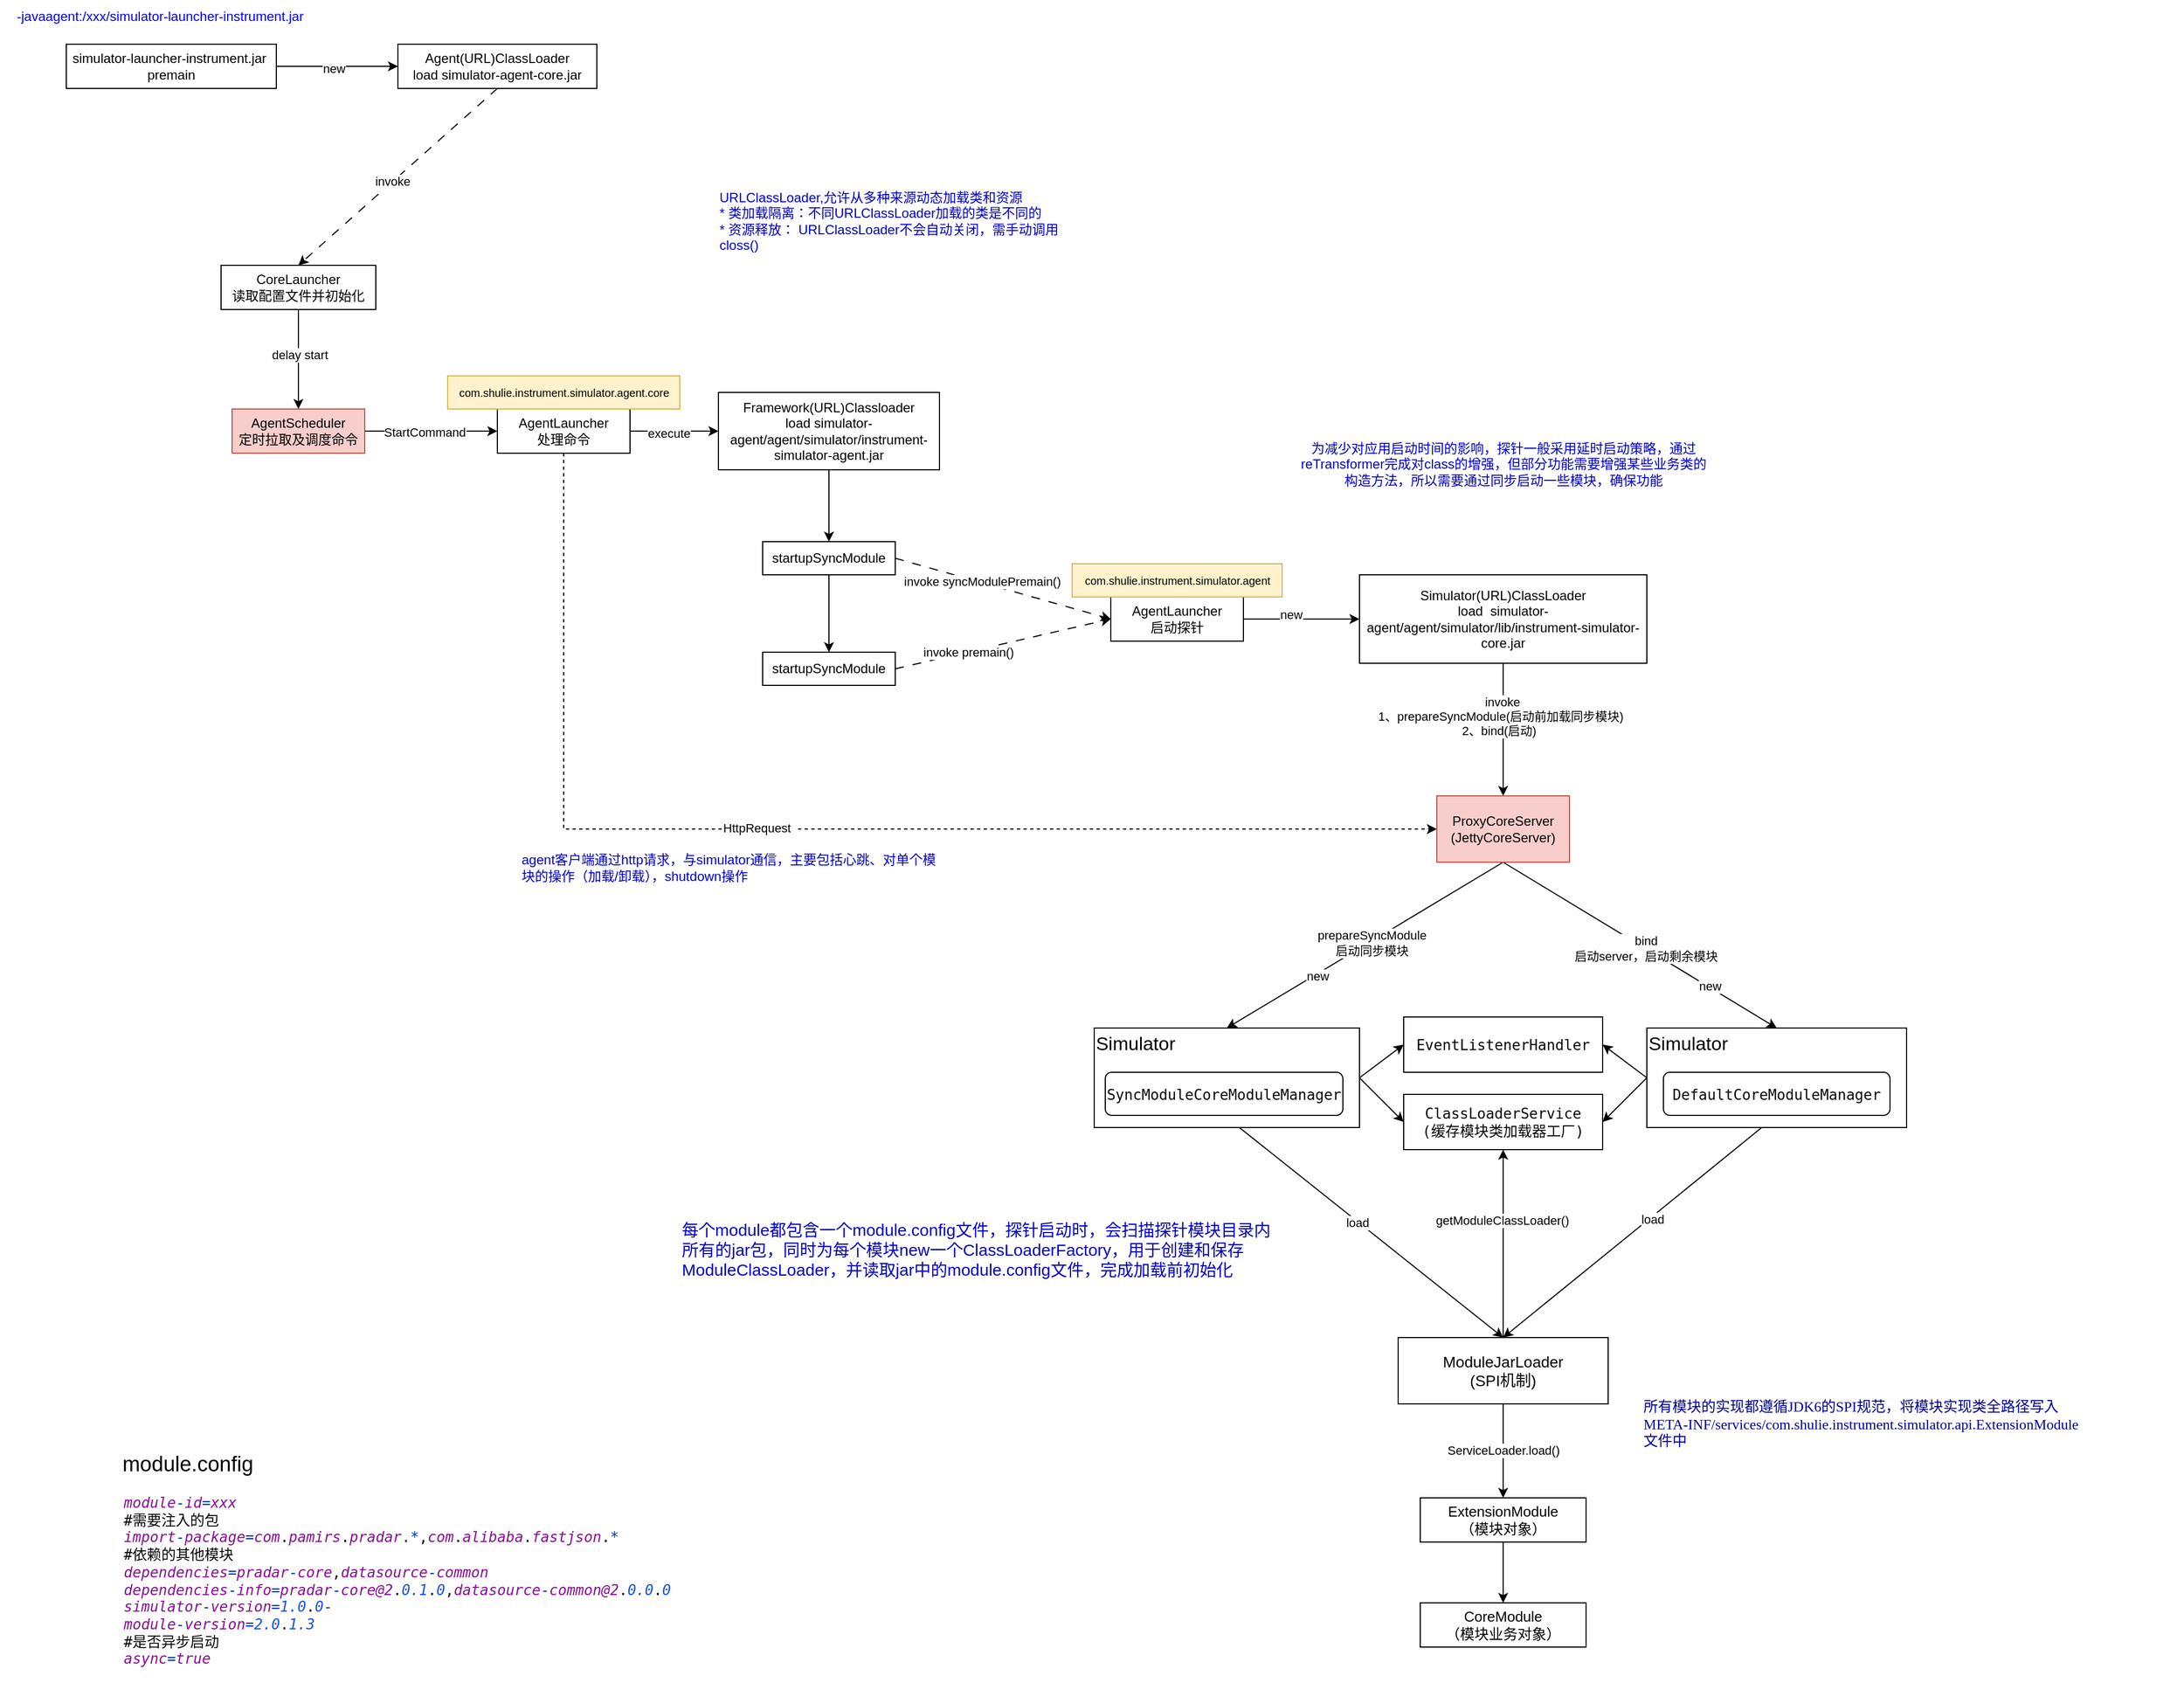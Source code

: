 <mxfile version="26.0.13">
  <diagram name="第 1 页" id="cuuhZO4sGBkkfmhWdIKt">
    <mxGraphModel dx="2762" dy="872" grid="1" gridSize="10" guides="1" tooltips="1" connect="1" arrows="1" fold="1" page="1" pageScale="1" pageWidth="1169" pageHeight="827" math="0" shadow="0">
      <root>
        <mxCell id="0" />
        <mxCell id="1" parent="0" />
        <mxCell id="6SYbwh5iBH1BAqZjLgfn-6" style="edgeStyle=orthogonalEdgeStyle;rounded=0;orthogonalLoop=1;jettySize=auto;html=1;exitX=1;exitY=0.5;exitDx=0;exitDy=0;" parent="1" source="6SYbwh5iBH1BAqZjLgfn-1" target="6SYbwh5iBH1BAqZjLgfn-3" edge="1">
          <mxGeometry relative="1" as="geometry" />
        </mxCell>
        <mxCell id="EA3H9a7Re5yyV5uBfJws-6" value="new" style="edgeLabel;html=1;align=center;verticalAlign=middle;resizable=0;points=[];" vertex="1" connectable="0" parent="6SYbwh5iBH1BAqZjLgfn-6">
          <mxGeometry x="-0.081" y="-2" relative="1" as="geometry">
            <mxPoint x="1" as="offset" />
          </mxGeometry>
        </mxCell>
        <mxCell id="6SYbwh5iBH1BAqZjLgfn-1" value="simulator-launcher-instrument.jar&amp;nbsp;&lt;br&gt;premain" style="rounded=0;whiteSpace=wrap;html=1;" parent="1" vertex="1">
          <mxGeometry x="-30" y="160" width="190" height="40" as="geometry" />
        </mxCell>
        <mxCell id="6SYbwh5iBH1BAqZjLgfn-8" style="rounded=0;orthogonalLoop=1;jettySize=auto;html=1;exitX=0.5;exitY=1;exitDx=0;exitDy=0;entryX=0.5;entryY=0;entryDx=0;entryDy=0;dashed=1;dashPattern=8 8;" parent="1" source="6SYbwh5iBH1BAqZjLgfn-3" target="6SYbwh5iBH1BAqZjLgfn-7" edge="1">
          <mxGeometry relative="1" as="geometry" />
        </mxCell>
        <mxCell id="6SYbwh5iBH1BAqZjLgfn-9" value="invoke" style="edgeLabel;html=1;align=center;verticalAlign=middle;resizable=0;points=[];" parent="6SYbwh5iBH1BAqZjLgfn-8" vertex="1" connectable="0">
          <mxGeometry x="0.056" y="-1" relative="1" as="geometry">
            <mxPoint as="offset" />
          </mxGeometry>
        </mxCell>
        <mxCell id="6SYbwh5iBH1BAqZjLgfn-3" value="Agent(URL)ClassLoader&lt;br&gt;load simulator-agent-core.jar" style="rounded=0;whiteSpace=wrap;html=1;" parent="1" vertex="1">
          <mxGeometry x="270" y="160" width="180" height="40" as="geometry" />
        </mxCell>
        <mxCell id="6SYbwh5iBH1BAqZjLgfn-17" style="rounded=0;orthogonalLoop=1;jettySize=auto;html=1;exitX=0.5;exitY=1;exitDx=0;exitDy=0;entryX=0.5;entryY=0;entryDx=0;entryDy=0;" parent="1" source="6SYbwh5iBH1BAqZjLgfn-7" target="6SYbwh5iBH1BAqZjLgfn-14" edge="1">
          <mxGeometry relative="1" as="geometry" />
        </mxCell>
        <mxCell id="6SYbwh5iBH1BAqZjLgfn-18" value="delay start" style="edgeLabel;html=1;align=center;verticalAlign=middle;resizable=0;points=[];" parent="6SYbwh5iBH1BAqZjLgfn-17" vertex="1" connectable="0">
          <mxGeometry x="-0.089" y="1" relative="1" as="geometry">
            <mxPoint as="offset" />
          </mxGeometry>
        </mxCell>
        <mxCell id="6SYbwh5iBH1BAqZjLgfn-7" value="CoreLauncher&lt;br&gt;读取配置文件并初始化" style="rounded=0;whiteSpace=wrap;html=1;" parent="1" vertex="1">
          <mxGeometry x="110" y="360" width="140" height="40" as="geometry" />
        </mxCell>
        <mxCell id="6SYbwh5iBH1BAqZjLgfn-22" value="" style="edgeStyle=orthogonalEdgeStyle;rounded=0;orthogonalLoop=1;jettySize=auto;html=1;" parent="1" source="6SYbwh5iBH1BAqZjLgfn-13" target="6SYbwh5iBH1BAqZjLgfn-21" edge="1">
          <mxGeometry relative="1" as="geometry" />
        </mxCell>
        <mxCell id="6SYbwh5iBH1BAqZjLgfn-27" value="execute" style="edgeLabel;html=1;align=center;verticalAlign=middle;resizable=0;points=[];" parent="6SYbwh5iBH1BAqZjLgfn-22" vertex="1" connectable="0">
          <mxGeometry x="-0.125" y="-2" relative="1" as="geometry">
            <mxPoint as="offset" />
          </mxGeometry>
        </mxCell>
        <mxCell id="EA3H9a7Re5yyV5uBfJws-1" value="" style="edgeStyle=orthogonalEdgeStyle;rounded=0;orthogonalLoop=1;jettySize=auto;html=1;" edge="1" parent="1" source="6SYbwh5iBH1BAqZjLgfn-13" target="6SYbwh5iBH1BAqZjLgfn-33">
          <mxGeometry relative="1" as="geometry" />
        </mxCell>
        <mxCell id="EA3H9a7Re5yyV5uBfJws-2" style="edgeStyle=orthogonalEdgeStyle;rounded=0;orthogonalLoop=1;jettySize=auto;html=1;exitX=0.5;exitY=1;exitDx=0;exitDy=0;entryX=0;entryY=0.5;entryDx=0;entryDy=0;dashed=1;" edge="1" parent="1" source="6SYbwh5iBH1BAqZjLgfn-13" target="6SYbwh5iBH1BAqZjLgfn-46">
          <mxGeometry relative="1" as="geometry">
            <mxPoint x="1010" y="890" as="targetPoint" />
          </mxGeometry>
        </mxCell>
        <mxCell id="EA3H9a7Re5yyV5uBfJws-3" value="HttpRequest&amp;nbsp;" style="edgeLabel;html=1;align=center;verticalAlign=middle;resizable=0;points=[];" vertex="1" connectable="0" parent="EA3H9a7Re5yyV5uBfJws-2">
          <mxGeometry x="-0.088" y="1" relative="1" as="geometry">
            <mxPoint as="offset" />
          </mxGeometry>
        </mxCell>
        <mxCell id="6SYbwh5iBH1BAqZjLgfn-13" value="AgentLauncher&lt;br&gt;处理命令" style="rounded=0;whiteSpace=wrap;html=1;" parent="1" vertex="1">
          <mxGeometry x="360" y="490" width="120" height="40" as="geometry" />
        </mxCell>
        <mxCell id="6SYbwh5iBH1BAqZjLgfn-15" style="edgeStyle=orthogonalEdgeStyle;rounded=0;orthogonalLoop=1;jettySize=auto;html=1;exitX=1;exitY=0.5;exitDx=0;exitDy=0;entryX=0;entryY=0.5;entryDx=0;entryDy=0;" parent="1" source="6SYbwh5iBH1BAqZjLgfn-14" target="6SYbwh5iBH1BAqZjLgfn-13" edge="1">
          <mxGeometry relative="1" as="geometry" />
        </mxCell>
        <mxCell id="6SYbwh5iBH1BAqZjLgfn-16" value="StartCommand" style="edgeLabel;html=1;align=center;verticalAlign=middle;resizable=0;points=[];" parent="6SYbwh5iBH1BAqZjLgfn-15" vertex="1" connectable="0">
          <mxGeometry x="-0.1" y="-1" relative="1" as="geometry">
            <mxPoint as="offset" />
          </mxGeometry>
        </mxCell>
        <mxCell id="6SYbwh5iBH1BAqZjLgfn-14" value="AgentScheduler&lt;br&gt;定时拉取及调度命令" style="rounded=0;whiteSpace=wrap;html=1;fillColor=#f8cecc;strokeColor=#b85450;" parent="1" vertex="1">
          <mxGeometry x="120" y="490" width="120" height="40" as="geometry" />
        </mxCell>
        <mxCell id="6SYbwh5iBH1BAqZjLgfn-26" style="edgeStyle=orthogonalEdgeStyle;rounded=0;orthogonalLoop=1;jettySize=auto;html=1;exitX=0.5;exitY=1;exitDx=0;exitDy=0;entryX=0.5;entryY=0;entryDx=0;entryDy=0;" parent="1" source="6SYbwh5iBH1BAqZjLgfn-19" target="6SYbwh5iBH1BAqZjLgfn-20" edge="1">
          <mxGeometry relative="1" as="geometry" />
        </mxCell>
        <mxCell id="6SYbwh5iBH1BAqZjLgfn-38" style="rounded=0;orthogonalLoop=1;jettySize=auto;html=1;exitX=1;exitY=0.5;exitDx=0;exitDy=0;entryX=0;entryY=0.5;entryDx=0;entryDy=0;dashed=1;dashPattern=8 8;" parent="1" source="6SYbwh5iBH1BAqZjLgfn-19" target="6SYbwh5iBH1BAqZjLgfn-35" edge="1">
          <mxGeometry relative="1" as="geometry" />
        </mxCell>
        <mxCell id="6SYbwh5iBH1BAqZjLgfn-40" value="invoke syncModulePremain()&lt;span style=&quot;background-color: light-dark(#ffffff, var(--ge-dark-color, #121212)); color: light-dark(rgb(0, 0, 0), rgb(255, 255, 255));&quot;&gt;&amp;nbsp;&lt;/span&gt;" style="edgeLabel;html=1;align=center;verticalAlign=middle;resizable=0;points=[];" parent="6SYbwh5iBH1BAqZjLgfn-38" vertex="1" connectable="0">
          <mxGeometry x="-0.478" relative="1" as="geometry">
            <mxPoint x="29" y="6" as="offset" />
          </mxGeometry>
        </mxCell>
        <mxCell id="6SYbwh5iBH1BAqZjLgfn-19" value="startupSyncModule" style="rounded=0;whiteSpace=wrap;html=1;" parent="1" vertex="1">
          <mxGeometry x="600" y="610" width="120" height="30" as="geometry" />
        </mxCell>
        <mxCell id="6SYbwh5iBH1BAqZjLgfn-39" style="rounded=0;orthogonalLoop=1;jettySize=auto;html=1;exitX=1;exitY=0.5;exitDx=0;exitDy=0;entryX=0;entryY=0.5;entryDx=0;entryDy=0;dashed=1;dashPattern=8 8;" parent="1" source="6SYbwh5iBH1BAqZjLgfn-20" target="6SYbwh5iBH1BAqZjLgfn-35" edge="1">
          <mxGeometry relative="1" as="geometry" />
        </mxCell>
        <mxCell id="6SYbwh5iBH1BAqZjLgfn-41" value="invoke premain()" style="edgeLabel;html=1;align=center;verticalAlign=middle;resizable=0;points=[];" parent="6SYbwh5iBH1BAqZjLgfn-39" vertex="1" connectable="0">
          <mxGeometry x="-0.324" relative="1" as="geometry">
            <mxPoint as="offset" />
          </mxGeometry>
        </mxCell>
        <mxCell id="6SYbwh5iBH1BAqZjLgfn-20" value="startupSyncModule" style="rounded=0;whiteSpace=wrap;html=1;" parent="1" vertex="1">
          <mxGeometry x="600" y="710" width="120" height="30" as="geometry" />
        </mxCell>
        <mxCell id="6SYbwh5iBH1BAqZjLgfn-25" style="edgeStyle=orthogonalEdgeStyle;rounded=0;orthogonalLoop=1;jettySize=auto;html=1;exitX=0.5;exitY=1;exitDx=0;exitDy=0;entryX=0.5;entryY=0;entryDx=0;entryDy=0;" parent="1" source="6SYbwh5iBH1BAqZjLgfn-21" target="6SYbwh5iBH1BAqZjLgfn-19" edge="1">
          <mxGeometry relative="1" as="geometry" />
        </mxCell>
        <mxCell id="6SYbwh5iBH1BAqZjLgfn-21" value="Framework(URL)Classloader&lt;br&gt;load&amp;nbsp;simulator-agent/agent/simulator/instrument-simulator-agent.jar" style="rounded=0;whiteSpace=wrap;html=1;" parent="1" vertex="1">
          <mxGeometry x="560" y="475" width="200" height="70" as="geometry" />
        </mxCell>
        <mxCell id="6SYbwh5iBH1BAqZjLgfn-33" value="&lt;font style=&quot;font-size: 10px;&quot;&gt;com.shulie.instrument.simulator&lt;/font&gt;&lt;span style=&quot;font-size: 10px; background-color: transparent; color: light-dark(rgb(0, 0, 0), rgb(255, 255, 255));&quot;&gt;.agent.core&lt;/span&gt;" style="text;html=1;align=center;verticalAlign=middle;resizable=0;points=[];autosize=1;strokeColor=#d6b656;fillColor=#fff2cc;" parent="1" vertex="1">
          <mxGeometry x="315" y="460" width="210" height="30" as="geometry" />
        </mxCell>
        <mxCell id="6SYbwh5iBH1BAqZjLgfn-44" style="edgeStyle=orthogonalEdgeStyle;rounded=0;orthogonalLoop=1;jettySize=auto;html=1;exitX=1;exitY=0.5;exitDx=0;exitDy=0;entryX=0;entryY=0.5;entryDx=0;entryDy=0;" parent="1" source="6SYbwh5iBH1BAqZjLgfn-35" target="6SYbwh5iBH1BAqZjLgfn-43" edge="1">
          <mxGeometry relative="1" as="geometry" />
        </mxCell>
        <mxCell id="EA3H9a7Re5yyV5uBfJws-5" value="new" style="edgeLabel;html=1;align=center;verticalAlign=middle;resizable=0;points=[];" vertex="1" connectable="0" parent="6SYbwh5iBH1BAqZjLgfn-44">
          <mxGeometry x="-0.186" y="4" relative="1" as="geometry">
            <mxPoint as="offset" />
          </mxGeometry>
        </mxCell>
        <mxCell id="6SYbwh5iBH1BAqZjLgfn-35" value="AgentLauncher&lt;br&gt;启动探针" style="rounded=0;whiteSpace=wrap;html=1;" parent="1" vertex="1">
          <mxGeometry x="915" y="660" width="120" height="40" as="geometry" />
        </mxCell>
        <mxCell id="6SYbwh5iBH1BAqZjLgfn-37" value="&lt;font style=&quot;font-size: 10px;&quot;&gt;com.shulie.instrument.simulator&lt;/font&gt;&lt;span style=&quot;font-size: 10px; background-color: transparent; color: light-dark(rgb(0, 0, 0), rgb(255, 255, 255));&quot;&gt;.agent&lt;/span&gt;" style="text;html=1;align=center;verticalAlign=middle;resizable=0;points=[];autosize=1;strokeColor=#d6b656;fillColor=#fff2cc;" parent="1" vertex="1">
          <mxGeometry x="880" y="630" width="190" height="30" as="geometry" />
        </mxCell>
        <mxCell id="6SYbwh5iBH1BAqZjLgfn-47" style="edgeStyle=orthogonalEdgeStyle;rounded=0;orthogonalLoop=1;jettySize=auto;html=1;exitX=0.5;exitY=1;exitDx=0;exitDy=0;entryX=0.5;entryY=0;entryDx=0;entryDy=0;" parent="1" source="6SYbwh5iBH1BAqZjLgfn-43" target="6SYbwh5iBH1BAqZjLgfn-46" edge="1">
          <mxGeometry relative="1" as="geometry" />
        </mxCell>
        <mxCell id="6SYbwh5iBH1BAqZjLgfn-48" value="invoke &lt;br&gt;1、prepareSyncModule(启动前加载同步模块)&lt;span style=&quot;background-color: light-dark(#ffffff, var(--ge-dark-color, #121212)); color: light-dark(rgb(0, 0, 0), rgb(255, 255, 255));&quot;&gt;&amp;nbsp;&lt;br&gt;2、bind(启动)&amp;nbsp;&amp;nbsp;&lt;/span&gt;" style="edgeLabel;html=1;align=center;verticalAlign=middle;resizable=0;points=[];" parent="6SYbwh5iBH1BAqZjLgfn-47" vertex="1" connectable="0">
          <mxGeometry x="-0.2" y="-1" relative="1" as="geometry">
            <mxPoint as="offset" />
          </mxGeometry>
        </mxCell>
        <mxCell id="6SYbwh5iBH1BAqZjLgfn-43" value="Simulator(URL)ClassLoader&lt;br&gt;load&amp;nbsp; simulator-agent/agent/simulator/lib/instrument-simulator-core.jar" style="rounded=0;whiteSpace=wrap;html=1;" parent="1" vertex="1">
          <mxGeometry x="1140" y="640" width="260" height="80" as="geometry" />
        </mxCell>
        <mxCell id="6SYbwh5iBH1BAqZjLgfn-54" style="rounded=0;orthogonalLoop=1;jettySize=auto;html=1;exitX=0.5;exitY=1;exitDx=0;exitDy=0;entryX=0.5;entryY=0;entryDx=0;entryDy=0;" parent="1" source="6SYbwh5iBH1BAqZjLgfn-46" target="6SYbwh5iBH1BAqZjLgfn-51" edge="1">
          <mxGeometry relative="1" as="geometry" />
        </mxCell>
        <mxCell id="6SYbwh5iBH1BAqZjLgfn-56" value="prepareSyncModule&lt;br&gt;启动同步模块" style="edgeLabel;html=1;align=center;verticalAlign=middle;resizable=0;points=[];" parent="6SYbwh5iBH1BAqZjLgfn-54" vertex="1" connectable="0">
          <mxGeometry x="-0.041" y="1" relative="1" as="geometry">
            <mxPoint as="offset" />
          </mxGeometry>
        </mxCell>
        <mxCell id="EA3H9a7Re5yyV5uBfJws-21" value="new" style="edgeLabel;html=1;align=center;verticalAlign=middle;resizable=0;points=[];" vertex="1" connectable="0" parent="6SYbwh5iBH1BAqZjLgfn-54">
          <mxGeometry x="0.353" y="2" relative="1" as="geometry">
            <mxPoint as="offset" />
          </mxGeometry>
        </mxCell>
        <mxCell id="6SYbwh5iBH1BAqZjLgfn-55" style="rounded=0;orthogonalLoop=1;jettySize=auto;html=1;exitX=0.5;exitY=1;exitDx=0;exitDy=0;entryX=0.5;entryY=0;entryDx=0;entryDy=0;" parent="1" source="6SYbwh5iBH1BAqZjLgfn-46" target="6SYbwh5iBH1BAqZjLgfn-53" edge="1">
          <mxGeometry relative="1" as="geometry" />
        </mxCell>
        <mxCell id="6SYbwh5iBH1BAqZjLgfn-57" value="bind&lt;br&gt;启动server，启动剩余模块" style="edgeLabel;html=1;align=center;verticalAlign=middle;resizable=0;points=[];" parent="6SYbwh5iBH1BAqZjLgfn-55" vertex="1" connectable="0">
          <mxGeometry x="0.039" relative="1" as="geometry">
            <mxPoint as="offset" />
          </mxGeometry>
        </mxCell>
        <mxCell id="EA3H9a7Re5yyV5uBfJws-22" value="new" style="edgeLabel;html=1;align=center;verticalAlign=middle;resizable=0;points=[];" vertex="1" connectable="0" parent="6SYbwh5iBH1BAqZjLgfn-55">
          <mxGeometry x="0.502" y="1" relative="1" as="geometry">
            <mxPoint as="offset" />
          </mxGeometry>
        </mxCell>
        <mxCell id="6SYbwh5iBH1BAqZjLgfn-46" value="ProxyCoreServer&lt;br&gt;(JettyCoreServer)" style="rounded=0;whiteSpace=wrap;html=1;fillColor=#f8cecc;strokeColor=#b85450;" parent="1" vertex="1">
          <mxGeometry x="1210" y="840" width="120" height="60" as="geometry" />
        </mxCell>
        <mxCell id="6SYbwh5iBH1BAqZjLgfn-49" value="&lt;div style=&quot;text-align: left;&quot;&gt;&lt;font style=&quot;color: rgb(0, 0, 204);&quot;&gt;&lt;span style=&quot;background-color: transparent;&quot;&gt;URLClassLoader,&lt;/span&gt;&lt;span style=&quot;background-color: transparent;&quot;&gt;允许从多种来源动态加载类和资源&lt;/span&gt;&lt;/font&gt;&lt;/div&gt;&lt;div style=&quot;text-align: left;&quot;&gt;&lt;font style=&quot;color: rgb(0, 0, 204);&quot;&gt;* 类加载隔离：不同URLClassLoader加载的类是不同的&lt;br&gt;* 资源释放： URLClassLoader不会自动关闭，需手动调用closs()&lt;/font&gt;&lt;/div&gt;" style="text;html=1;align=center;verticalAlign=middle;whiteSpace=wrap;rounded=0;" parent="1" vertex="1">
          <mxGeometry x="560" y="280" width="340" height="80" as="geometry" />
        </mxCell>
        <mxCell id="6SYbwh5iBH1BAqZjLgfn-50" value="&lt;font style=&quot;color: rgb(0, 0, 204);&quot;&gt;为减少对应用启动时间的影响，探针一般采用延时启动策略，通过reTransformer完成对class的增强，但部分功能需要增强某些业务类的构造方法，所以需要通过同步启动一些模块，确保功能&lt;/font&gt;" style="text;html=1;align=center;verticalAlign=middle;whiteSpace=wrap;rounded=0;" parent="1" vertex="1">
          <mxGeometry x="1084.5" y="500" width="371" height="80" as="geometry" />
        </mxCell>
        <mxCell id="EA3H9a7Re5yyV5uBfJws-12" style="rounded=0;orthogonalLoop=1;jettySize=auto;html=1;exitX=1;exitY=0.5;exitDx=0;exitDy=0;entryX=0;entryY=0.5;entryDx=0;entryDy=0;" edge="1" parent="1" source="6SYbwh5iBH1BAqZjLgfn-51" target="EA3H9a7Re5yyV5uBfJws-7">
          <mxGeometry relative="1" as="geometry" />
        </mxCell>
        <mxCell id="EA3H9a7Re5yyV5uBfJws-13" style="rounded=0;orthogonalLoop=1;jettySize=auto;html=1;exitX=1;exitY=0.5;exitDx=0;exitDy=0;entryX=0;entryY=0.5;entryDx=0;entryDy=0;" edge="1" parent="1" source="6SYbwh5iBH1BAqZjLgfn-51" target="EA3H9a7Re5yyV5uBfJws-10">
          <mxGeometry relative="1" as="geometry" />
        </mxCell>
        <mxCell id="EA3H9a7Re5yyV5uBfJws-29" style="rounded=0;orthogonalLoop=1;jettySize=auto;html=1;exitX=0.5;exitY=1;exitDx=0;exitDy=0;entryX=0.5;entryY=0;entryDx=0;entryDy=0;" edge="1" parent="1" source="EA3H9a7Re5yyV5uBfJws-19" target="EA3H9a7Re5yyV5uBfJws-28">
          <mxGeometry relative="1" as="geometry" />
        </mxCell>
        <mxCell id="EA3H9a7Re5yyV5uBfJws-33" value="load" style="edgeLabel;html=1;align=center;verticalAlign=middle;resizable=0;points=[];" vertex="1" connectable="0" parent="EA3H9a7Re5yyV5uBfJws-29">
          <mxGeometry x="-0.042" y="-1" relative="1" as="geometry">
            <mxPoint as="offset" />
          </mxGeometry>
        </mxCell>
        <mxCell id="6SYbwh5iBH1BAqZjLgfn-51" value="&lt;div style=&quot;background-color: rgb(255, 255, 255); color: rgb(8, 8, 8);&quot;&gt;&lt;pre style=&quot;font-family:&#39;JetBrains Mono&#39;,monospace;font-size:9.8pt;&quot;&gt;&lt;div style=&quot;text-align: left;&quot;&gt;&lt;br&gt;&lt;/div&gt;&lt;/pre&gt;&lt;/div&gt;" style="rounded=0;whiteSpace=wrap;html=1;" parent="1" vertex="1">
          <mxGeometry x="900" y="1050" width="240" height="90" as="geometry" />
        </mxCell>
        <mxCell id="EA3H9a7Re5yyV5uBfJws-14" style="rounded=0;orthogonalLoop=1;jettySize=auto;html=1;exitX=0;exitY=0.5;exitDx=0;exitDy=0;entryX=1;entryY=0.5;entryDx=0;entryDy=0;" edge="1" parent="1" source="6SYbwh5iBH1BAqZjLgfn-53" target="EA3H9a7Re5yyV5uBfJws-7">
          <mxGeometry relative="1" as="geometry" />
        </mxCell>
        <mxCell id="EA3H9a7Re5yyV5uBfJws-15" style="rounded=0;orthogonalLoop=1;jettySize=auto;html=1;exitX=0;exitY=0.5;exitDx=0;exitDy=0;entryX=1;entryY=0.5;entryDx=0;entryDy=0;" edge="1" parent="1" source="6SYbwh5iBH1BAqZjLgfn-53" target="EA3H9a7Re5yyV5uBfJws-10">
          <mxGeometry relative="1" as="geometry" />
        </mxCell>
        <mxCell id="EA3H9a7Re5yyV5uBfJws-30" style="rounded=0;orthogonalLoop=1;jettySize=auto;html=1;exitX=0.5;exitY=1;exitDx=0;exitDy=0;entryX=0.5;entryY=0;entryDx=0;entryDy=0;" edge="1" parent="1" source="EA3H9a7Re5yyV5uBfJws-20" target="EA3H9a7Re5yyV5uBfJws-28">
          <mxGeometry relative="1" as="geometry" />
        </mxCell>
        <mxCell id="EA3H9a7Re5yyV5uBfJws-34" value="load" style="edgeLabel;html=1;align=center;verticalAlign=middle;resizable=0;points=[];" vertex="1" connectable="0" parent="EA3H9a7Re5yyV5uBfJws-30">
          <mxGeometry x="-0.079" y="2" relative="1" as="geometry">
            <mxPoint as="offset" />
          </mxGeometry>
        </mxCell>
        <mxCell id="6SYbwh5iBH1BAqZjLgfn-53" value="&lt;div style=&quot;background-color: rgb(255, 255, 255); color: rgb(8, 8, 8);&quot;&gt;&lt;pre style=&quot;font-family:&#39;JetBrains Mono&#39;,monospace;font-size:9.8pt;&quot;&gt;&lt;br&gt;&lt;/pre&gt;&lt;/div&gt;" style="rounded=0;whiteSpace=wrap;html=1;" parent="1" vertex="1">
          <mxGeometry x="1400" y="1050" width="235" height="90" as="geometry" />
        </mxCell>
        <mxCell id="6SYbwh5iBH1BAqZjLgfn-61" value="&lt;font style=&quot;color: rgb(0, 0, 255);&quot;&gt;&lt;span style=&quot;text-align: left; text-wrap-mode: nowrap;&quot;&gt;-javaagent:/xxx/&lt;/span&gt;&lt;span style=&quot;text-align: left;&quot;&gt;simulator-launcher-instrument.jar&lt;/span&gt;&lt;/font&gt;" style="text;html=1;align=center;verticalAlign=middle;whiteSpace=wrap;rounded=0;" parent="1" vertex="1">
          <mxGeometry x="-90" y="120" width="290" height="30" as="geometry" />
        </mxCell>
        <mxCell id="EA3H9a7Re5yyV5uBfJws-4" value="&lt;font style=&quot;color: rgb(0, 0, 204);&quot;&gt;agent客户端通过http请求，与simulator通信，主要包括心跳、对单个模块的操作（加载/卸载），shutdown操作&lt;/font&gt;" style="text;html=1;align=left;verticalAlign=middle;whiteSpace=wrap;rounded=0;" vertex="1" parent="1">
          <mxGeometry x="380" y="890" width="380" height="30" as="geometry" />
        </mxCell>
        <mxCell id="EA3H9a7Re5yyV5uBfJws-7" value="&lt;div style=&quot;background-color: rgb(255, 255, 255); color: rgb(8, 8, 8);&quot;&gt;&lt;pre style=&quot;font-family:&#39;JetBrains Mono&#39;,monospace;font-size:9.8pt;&quot;&gt;EventListenerHandler&lt;/pre&gt;&lt;/div&gt;" style="rounded=0;whiteSpace=wrap;html=1;" vertex="1" parent="1">
          <mxGeometry x="1180" y="1040" width="180" height="50" as="geometry" />
        </mxCell>
        <mxCell id="EA3H9a7Re5yyV5uBfJws-10" value="&lt;pre style=&quot;color: rgb(8, 8, 8); font-family: &amp;quot;JetBrains Mono&amp;quot;, monospace; font-size: 9.8pt;&quot;&gt;ClassLoaderService&lt;br&gt;(缓存模块类加载器工厂)&lt;/pre&gt;" style="rounded=0;whiteSpace=wrap;html=1;" vertex="1" parent="1">
          <mxGeometry x="1180" y="1110" width="180" height="50" as="geometry" />
        </mxCell>
        <mxCell id="EA3H9a7Re5yyV5uBfJws-16" value="&lt;font style=&quot;font-size: 17px;&quot;&gt;Simulator&lt;/font&gt;" style="text;html=1;align=center;verticalAlign=middle;whiteSpace=wrap;rounded=0;" vertex="1" parent="1">
          <mxGeometry x="900" y="1050" width="75" height="30" as="geometry" />
        </mxCell>
        <mxCell id="EA3H9a7Re5yyV5uBfJws-18" value="&lt;font style=&quot;font-size: 17px;&quot;&gt;Simulator&lt;/font&gt;" style="text;html=1;align=center;verticalAlign=middle;whiteSpace=wrap;rounded=0;" vertex="1" parent="1">
          <mxGeometry x="1400" y="1050" width="75" height="30" as="geometry" />
        </mxCell>
        <mxCell id="EA3H9a7Re5yyV5uBfJws-19" value="&lt;pre style=&quot;color: rgb(8, 8, 8); font-family: &amp;quot;JetBrains Mono&amp;quot;, monospace; font-size: 9.8pt;&quot;&gt;SyncModuleCoreModuleManager&lt;/pre&gt;" style="rounded=1;whiteSpace=wrap;html=1;" vertex="1" parent="1">
          <mxGeometry x="910" y="1090" width="215" height="39" as="geometry" />
        </mxCell>
        <mxCell id="EA3H9a7Re5yyV5uBfJws-20" value="&lt;pre style=&quot;color: rgb(8, 8, 8); font-family: &amp;quot;JetBrains Mono&amp;quot;, monospace; font-size: 9.8pt;&quot;&gt;DefaultCoreModuleManager&lt;/pre&gt;" style="rounded=1;whiteSpace=wrap;html=1;" vertex="1" parent="1">
          <mxGeometry x="1415" y="1090" width="205" height="39" as="geometry" />
        </mxCell>
        <mxCell id="EA3H9a7Re5yyV5uBfJws-24" value="&lt;div style=&quot;background-color: rgb(255, 255, 255); color: rgb(8, 8, 8);&quot;&gt;&lt;pre style=&quot;font-family:&#39;JetBrains Mono&#39;,monospace;font-size:9.8pt;&quot;&gt;&lt;span style=&quot;color: rgb(135, 16, 148); font-style: italic;&quot;&gt;module&lt;/span&gt;&lt;span style=&quot;color: rgb(0, 51, 179);&quot;&gt;-&lt;/span&gt;&lt;span style=&quot;color: rgb(135, 16, 148); font-style: italic;&quot;&gt;id&lt;/span&gt;&lt;span style=&quot;color: rgb(0, 51, 179);&quot;&gt;=&lt;/span&gt;&lt;span style=&quot;color: rgb(135, 16, 148); font-style: italic;&quot;&gt;xxx&lt;br&gt;&lt;/span&gt;#&lt;span style=&quot;font-family:&#39;Menlo-Regular&#39;,monospace;&quot;&gt;需要注入的包&lt;br&gt;&lt;/span&gt;&lt;span style=&quot;color: rgb(135, 16, 148); font-style: italic;&quot;&gt;import&lt;/span&gt;&lt;span style=&quot;color: rgb(0, 51, 179);&quot;&gt;-&lt;/span&gt;&lt;span style=&quot;color: rgb(135, 16, 148); font-style: italic;&quot;&gt;package&lt;/span&gt;&lt;span style=&quot;color: rgb(0, 51, 179);&quot;&gt;=&lt;/span&gt;&lt;span style=&quot;color: rgb(135, 16, 148); font-style: italic;&quot;&gt;com&lt;/span&gt;.&lt;span style=&quot;color: rgb(135, 16, 148); font-style: italic;&quot;&gt;pamirs&lt;/span&gt;.&lt;span style=&quot;color: rgb(135, 16, 148); font-style: italic;&quot;&gt;pradar&lt;/span&gt;.&lt;span style=&quot;color: rgb(0, 51, 179);&quot;&gt;*&lt;/span&gt;,&lt;span style=&quot;color: rgb(135, 16, 148); font-style: italic;&quot;&gt;com&lt;/span&gt;.&lt;span style=&quot;color: rgb(135, 16, 148); font-style: italic;&quot;&gt;alibaba&lt;/span&gt;.&lt;span style=&quot;color: rgb(135, 16, 148); font-style: italic;&quot;&gt;fastjson&lt;/span&gt;.&lt;span style=&quot;color: rgb(0, 51, 179);&quot;&gt;*&lt;br&gt;&lt;/span&gt;#&lt;span style=&quot;font-family:&#39;Menlo-Regular&#39;,monospace;&quot;&gt;依赖的其他模块&lt;br&gt;&lt;/span&gt;&lt;span style=&quot;color: rgb(135, 16, 148); font-style: italic;&quot;&gt;dependencies&lt;/span&gt;&lt;span style=&quot;color: rgb(0, 51, 179);&quot;&gt;=&lt;/span&gt;&lt;span style=&quot;color: rgb(135, 16, 148); font-style: italic;&quot;&gt;pradar&lt;/span&gt;&lt;span style=&quot;color: rgb(0, 51, 179);&quot;&gt;-&lt;/span&gt;&lt;span style=&quot;color: rgb(135, 16, 148); font-style: italic;&quot;&gt;core&lt;/span&gt;,&lt;span style=&quot;color: rgb(135, 16, 148); font-style: italic;&quot;&gt;datasource&lt;/span&gt;&lt;span style=&quot;color: rgb(0, 51, 179);&quot;&gt;-&lt;/span&gt;&lt;span style=&quot;color: rgb(135, 16, 148); font-style: italic;&quot;&gt;common&lt;br&gt;&lt;/span&gt;&lt;span style=&quot;color: rgb(135, 16, 148); font-style: italic;&quot;&gt;dependencies&lt;/span&gt;&lt;span style=&quot;color: rgb(0, 51, 179);&quot;&gt;-&lt;/span&gt;&lt;span style=&quot;color: rgb(135, 16, 148); font-style: italic;&quot;&gt;info&lt;/span&gt;&lt;span style=&quot;color: rgb(0, 51, 179);&quot;&gt;=&lt;/span&gt;&lt;span style=&quot;color: rgb(135, 16, 148); font-style: italic;&quot;&gt;pradar&lt;/span&gt;&lt;span style=&quot;color: rgb(0, 51, 179);&quot;&gt;-&lt;/span&gt;&lt;span style=&quot;color: rgb(135, 16, 148); font-style: italic;&quot;&gt;core@2&lt;/span&gt;.&lt;span style=&quot;color: rgb(23, 80, 235); font-style: italic;&quot;&gt;0.1&lt;/span&gt;.&lt;span style=&quot;color: rgb(23, 80, 235); font-style: italic;&quot;&gt;0&lt;/span&gt;,&lt;span style=&quot;color: rgb(135, 16, 148); font-style: italic;&quot;&gt;datasource&lt;/span&gt;&lt;span style=&quot;color: rgb(0, 51, 179);&quot;&gt;-&lt;/span&gt;&lt;span style=&quot;color: rgb(135, 16, 148); font-style: italic;&quot;&gt;common@2&lt;/span&gt;.&lt;span style=&quot;color: rgb(23, 80, 235); font-style: italic;&quot;&gt;0.0&lt;/span&gt;.&lt;span style=&quot;color: rgb(23, 80, 235); font-style: italic;&quot;&gt;0&lt;br&gt;&lt;/span&gt;&lt;span style=&quot;color: rgb(135, 16, 148); font-style: italic;&quot;&gt;simulator&lt;/span&gt;&lt;span style=&quot;color: rgb(0, 51, 179);&quot;&gt;-&lt;/span&gt;&lt;span style=&quot;color: rgb(135, 16, 148); font-style: italic;&quot;&gt;version&lt;/span&gt;&lt;span style=&quot;color: rgb(0, 51, 179);&quot;&gt;=&lt;/span&gt;&lt;span style=&quot;color: rgb(23, 80, 235); font-style: italic;&quot;&gt;1.0&lt;/span&gt;.&lt;span style=&quot;color: rgb(23, 80, 235); font-style: italic;&quot;&gt;0&lt;/span&gt;&lt;span style=&quot;color: rgb(0, 51, 179);&quot;&gt;-&lt;br&gt;&lt;/span&gt;&lt;span style=&quot;color: rgb(135, 16, 148); font-style: italic;&quot;&gt;module&lt;/span&gt;&lt;span style=&quot;color: rgb(0, 51, 179);&quot;&gt;-&lt;/span&gt;&lt;span style=&quot;color: rgb(135, 16, 148); font-style: italic;&quot;&gt;version&lt;/span&gt;&lt;span style=&quot;color: rgb(0, 51, 179);&quot;&gt;=&lt;/span&gt;&lt;span style=&quot;color: rgb(23, 80, 235); font-style: italic;&quot;&gt;2.0&lt;/span&gt;.&lt;span style=&quot;color: rgb(23, 80, 235); font-style: italic;&quot;&gt;1.3&lt;br&gt;&lt;/span&gt;#&lt;span style=&quot;font-family:&#39;Menlo-Regular&#39;,monospace;&quot;&gt;是否异步启动&lt;br&gt;&lt;/span&gt;&lt;span style=&quot;color: rgb(135, 16, 148); font-style: italic;&quot;&gt;async&lt;/span&gt;&lt;span style=&quot;color: rgb(0, 51, 179);&quot;&gt;=&lt;/span&gt;&lt;span style=&quot;color: rgb(135, 16, 148); font-style: italic;&quot;&gt;true&lt;/span&gt;&lt;/pre&gt;&lt;/div&gt;" style="text;html=1;align=left;verticalAlign=middle;whiteSpace=wrap;rounded=0;" vertex="1" parent="1">
          <mxGeometry x="20" y="1460" width="540" height="180" as="geometry" />
        </mxCell>
        <mxCell id="EA3H9a7Re5yyV5uBfJws-25" value="&lt;font style=&quot;font-size: 19px;&quot;&gt;module.config&lt;/font&gt;" style="text;html=1;align=center;verticalAlign=middle;whiteSpace=wrap;rounded=0;" vertex="1" parent="1">
          <mxGeometry x="20" y="1430" width="120" height="30" as="geometry" />
        </mxCell>
        <mxCell id="EA3H9a7Re5yyV5uBfJws-27" value="&lt;font style=&quot;font-size: 15px; color: rgb(0, 0, 204);&quot;&gt;每个module都包含一个module.config文件，探针启动时，会扫描探针模块目录内所有的jar包，同时为每个模块new一个ClassLoaderFactory，用于创建和保存ModuleClassLoader，并读取jar中的module.config文件，完成加载前初始化&lt;/font&gt;" style="text;html=1;align=left;verticalAlign=middle;whiteSpace=wrap;rounded=0;" vertex="1" parent="1">
          <mxGeometry x="525" y="1200" width="535" height="100" as="geometry" />
        </mxCell>
        <mxCell id="EA3H9a7Re5yyV5uBfJws-35" style="edgeStyle=orthogonalEdgeStyle;rounded=0;orthogonalLoop=1;jettySize=auto;html=1;exitX=0.5;exitY=0;exitDx=0;exitDy=0;entryX=0.5;entryY=1;entryDx=0;entryDy=0;" edge="1" parent="1" source="EA3H9a7Re5yyV5uBfJws-28" target="EA3H9a7Re5yyV5uBfJws-10">
          <mxGeometry relative="1" as="geometry" />
        </mxCell>
        <mxCell id="EA3H9a7Re5yyV5uBfJws-36" value="getModuleClassLoader()" style="edgeLabel;html=1;align=center;verticalAlign=middle;resizable=0;points=[];" vertex="1" connectable="0" parent="EA3H9a7Re5yyV5uBfJws-35">
          <mxGeometry x="0.248" y="1" relative="1" as="geometry">
            <mxPoint as="offset" />
          </mxGeometry>
        </mxCell>
        <mxCell id="EA3H9a7Re5yyV5uBfJws-40" style="edgeStyle=orthogonalEdgeStyle;rounded=0;orthogonalLoop=1;jettySize=auto;html=1;exitX=0.5;exitY=1;exitDx=0;exitDy=0;" edge="1" parent="1" source="EA3H9a7Re5yyV5uBfJws-28" target="EA3H9a7Re5yyV5uBfJws-39">
          <mxGeometry relative="1" as="geometry" />
        </mxCell>
        <mxCell id="EA3H9a7Re5yyV5uBfJws-41" value="&lt;div style=&quot;color: rgb(8, 8, 8);&quot;&gt;&lt;pre style=&quot;font-family: &amp;quot;JetBrains Mono&amp;quot;, monospace;&quot;&gt;&lt;br&gt;&lt;/pre&gt;&lt;/div&gt;" style="edgeLabel;html=1;align=center;verticalAlign=middle;resizable=0;points=[];" vertex="1" connectable="0" parent="EA3H9a7Re5yyV5uBfJws-40">
          <mxGeometry x="-0.054" y="-2" relative="1" as="geometry">
            <mxPoint as="offset" />
          </mxGeometry>
        </mxCell>
        <mxCell id="EA3H9a7Re5yyV5uBfJws-42" value="ServiceLoader.load()" style="edgeLabel;html=1;align=center;verticalAlign=middle;resizable=0;points=[];" vertex="1" connectable="0" parent="EA3H9a7Re5yyV5uBfJws-40">
          <mxGeometry x="-0.028" relative="1" as="geometry">
            <mxPoint as="offset" />
          </mxGeometry>
        </mxCell>
        <mxCell id="EA3H9a7Re5yyV5uBfJws-28" value="&lt;font style=&quot;font-size: 14px;&quot;&gt;ModuleJarLoader&lt;br&gt;(SPI机制)&lt;/font&gt;" style="rounded=0;whiteSpace=wrap;html=1;fillColor=none;" vertex="1" parent="1">
          <mxGeometry x="1175" y="1330" width="190" height="60" as="geometry" />
        </mxCell>
        <mxCell id="EA3H9a7Re5yyV5uBfJws-37" value="&lt;div style=&quot;background-color: rgb(255, 255, 255);&quot;&gt;&lt;pre style=&quot;font-size: 9.8pt;&quot;&gt;&lt;br&gt;&lt;/pre&gt;&lt;/div&gt;" style="text;html=1;align=center;verticalAlign=middle;resizable=0;points=[];autosize=1;strokeColor=none;fillColor=none;" vertex="1" parent="1">
          <mxGeometry x="1630" y="1415" width="20" height="60" as="geometry" />
        </mxCell>
        <mxCell id="EA3H9a7Re5yyV5uBfJws-38" value="&lt;pre style=&quot;font-size: 9.8pt;&quot;&gt;&lt;font style=&quot;color: rgb(0, 0, 153);&quot; face=&quot;Verdana&quot;&gt;所有模块的实现都遵循JDK6的SPI规范，将模块实现类全路径写入&lt;br&gt;&lt;/font&gt;&lt;font style=&quot;color: rgb(0, 0, 153);&quot; face=&quot;Verdana&quot;&gt;META-INF/services/com.shulie.instrument.simulator.api.ExtensionModule&lt;br/&gt;文件中&lt;/font&gt;&lt;/pre&gt;" style="text;html=1;align=left;verticalAlign=middle;whiteSpace=wrap;rounded=0;" vertex="1" parent="1">
          <mxGeometry x="1395" y="1355" width="490" height="105" as="geometry" />
        </mxCell>
        <mxCell id="EA3H9a7Re5yyV5uBfJws-55" style="edgeStyle=orthogonalEdgeStyle;rounded=0;orthogonalLoop=1;jettySize=auto;html=1;exitX=0.5;exitY=1;exitDx=0;exitDy=0;entryX=0.5;entryY=0;entryDx=0;entryDy=0;" edge="1" parent="1" source="EA3H9a7Re5yyV5uBfJws-39" target="EA3H9a7Re5yyV5uBfJws-54">
          <mxGeometry relative="1" as="geometry" />
        </mxCell>
        <mxCell id="EA3H9a7Re5yyV5uBfJws-39" value="&lt;font style=&quot;font-size: 13px;&quot;&gt;ExtensionModule&lt;br&gt;（模块对象）&lt;/font&gt;" style="rounded=0;whiteSpace=wrap;html=1;" vertex="1" parent="1">
          <mxGeometry x="1195" y="1475" width="150" height="40" as="geometry" />
        </mxCell>
        <mxCell id="EA3H9a7Re5yyV5uBfJws-54" value="&lt;font style=&quot;font-size: 13px;&quot;&gt;CoreModule&lt;br&gt;（模块业务对象）&lt;/font&gt;" style="rounded=0;whiteSpace=wrap;html=1;" vertex="1" parent="1">
          <mxGeometry x="1195" y="1570" width="150" height="40" as="geometry" />
        </mxCell>
      </root>
    </mxGraphModel>
  </diagram>
</mxfile>
